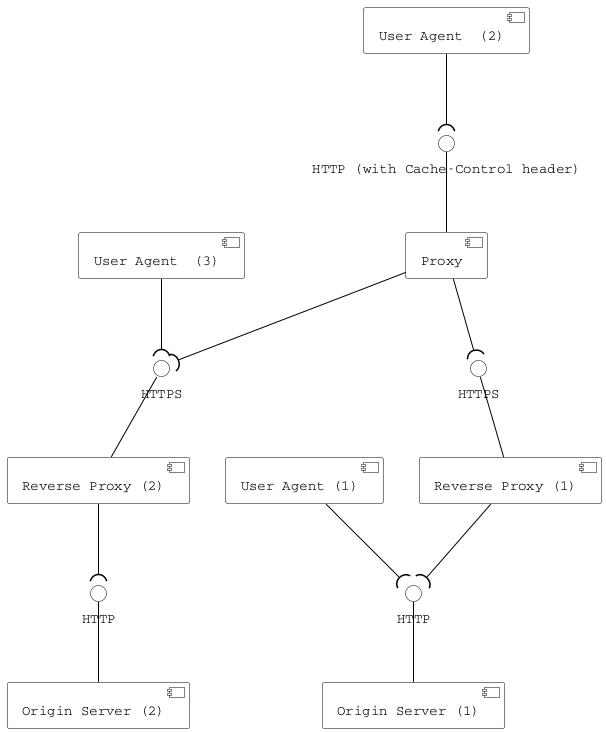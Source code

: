 @startuml

skinparam component {
    FontName Courier
    ArrowColor black
    BorderColor black
    BackgroundColor white
}

skinparam interface {
    FontName Courier
    BorderColor black
    BackgroundColor white
}

[Origin Server (1)] as os1
[Origin Server (2)] as os2

[User Agent (1)] as ua1
[User Agent  (2)] as ua2
[User Agent  (3)] as ua3

[Proxy] as p
[Reverse Proxy (1)] as rp1
[Reverse Proxy (2)] as rp2

() "HTTP" as c1
() "HTTP" as c2
() "HTTPS" as c3
() "HTTPS" as c4
() "HTTP (with Cache-Control header)" as c5

os1 -up- c1
os2 -up- c2
rp1 -up- c3
rp2 -up- c4
p -up- c5

ua1 --( c1
rp1 --( c1
rp2 --( c2
p --( c3
p --( c4
ua2 --( c5
ua3 --( c4

@enduml